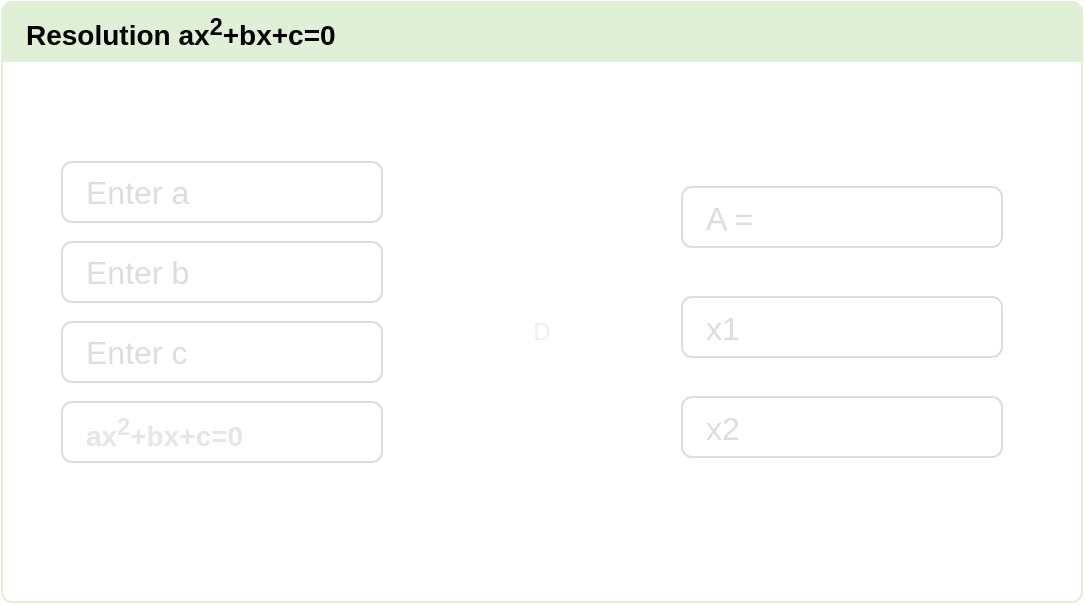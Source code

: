 <mxfile version="12.2.4" pages="1"><diagram id="7DXFEntHyKp0iFzxvr9f" name="Page-1"><mxGraphModel dx="976" dy="521" grid="1" gridSize="10" guides="1" tooltips="1" connect="1" arrows="1" fold="1" page="1" pageScale="1" pageWidth="850" pageHeight="1100" math="0" shadow="0"><root><mxCell id="0"/><mxCell id="1" parent="0"/><mxCell id="4" value="D" style="html=1;shadow=0;dashed=0;shape=mxgraph.bootstrap.rrect;align=center;rSize=5;strokeColor=#E0F0D6;fontColor=#f0f0f0;spacingTop=30;whiteSpace=wrap;" parent="1" vertex="1"><mxGeometry x="140" y="90" width="540" height="300" as="geometry"/></mxCell><mxCell id="5" value="&lt;font color=&quot;#000000&quot;&gt;Resolution&amp;nbsp;&lt;span class=&quot;katex&quot;&gt;&lt;span class=&quot;katex-html&quot;&gt;&lt;span class=&quot;base&quot;&gt;&lt;span class=&quot;mord mathnormal&quot;&gt;a&lt;/span&gt;&lt;span class=&quot;mord&quot;&gt;&lt;span class=&quot;mord mathnormal&quot;&gt;x&lt;/span&gt;&lt;span class=&quot;msupsub&quot;&gt;&lt;span class=&quot;vlist-t&quot;&gt;&lt;span class=&quot;vlist-r&quot;&gt;&lt;span class=&quot;vlist&quot;&gt;&lt;sup&gt;&lt;span class=&quot;pstrut&quot;&gt;&lt;/span&gt;&lt;span class=&quot;sizing reset-size6 size3 mtight&quot;&gt;&lt;span class=&quot;mord mtight&quot;&gt;2&lt;/span&gt;&lt;/span&gt;&lt;/sup&gt;&lt;/span&gt;&lt;/span&gt;&lt;/span&gt;&lt;/span&gt;&lt;/span&gt;&lt;span class=&quot;mspace&quot;&gt;&lt;/span&gt;&lt;span class=&quot;mbin&quot;&gt;+&lt;/span&gt;&lt;span class=&quot;mspace&quot;&gt;&lt;/span&gt;&lt;/span&gt;&lt;span class=&quot;base&quot;&gt;&lt;span class=&quot;strut&quot;&gt;&lt;/span&gt;&lt;span class=&quot;mord mathnormal&quot;&gt;b&lt;/span&gt;&lt;span class=&quot;mord mathnormal&quot;&gt;x&lt;/span&gt;&lt;span class=&quot;mspace&quot;&gt;&lt;/span&gt;&lt;span class=&quot;mbin&quot;&gt;+&lt;/span&gt;&lt;span class=&quot;mspace&quot;&gt;&lt;/span&gt;&lt;/span&gt;&lt;span class=&quot;base&quot;&gt;&lt;span class=&quot;strut&quot;&gt;&lt;/span&gt;&lt;span class=&quot;mord mathnormal&quot;&gt;c&lt;/span&gt;&lt;span class=&quot;mspace&quot;&gt;&lt;/span&gt;&lt;span class=&quot;mrel&quot;&gt;=&lt;/span&gt;&lt;span class=&quot;mspace&quot;&gt;&lt;/span&gt;&lt;/span&gt;&lt;span class=&quot;base&quot;&gt;&lt;span class=&quot;strut&quot;&gt;&lt;/span&gt;&lt;span class=&quot;mord&quot;&gt;0&lt;/span&gt;&lt;/span&gt;&lt;/span&gt;&lt;/span&gt;&lt;/font&gt;" style="html=1;shadow=0;dashed=0;shape=mxgraph.bootstrap.topButton;rSize=5;strokeColor=none;fillColor=#E0F0D6;fontColor=#59B958;fontSize=14;fontStyle=1;align=left;spacingLeft=10;whiteSpace=wrap;resizeWidth=1;" parent="4" vertex="1"><mxGeometry width="540" height="30" relative="1" as="geometry"/></mxCell><mxCell id="8" value="Enter a" style="html=1;shadow=0;dashed=0;shape=mxgraph.bootstrap.rrect;rSize=5;strokeColor=#dddddd;align=left;spacingLeft=10;fontSize=16;fontColor=#dddddd;whiteSpace=wrap;" parent="4" vertex="1"><mxGeometry x="30" y="80" width="160" height="30" as="geometry"/></mxCell><mxCell id="15" value="Enter b" style="html=1;shadow=0;dashed=0;shape=mxgraph.bootstrap.rrect;rSize=5;strokeColor=#dddddd;align=left;spacingLeft=10;fontSize=16;fontColor=#dddddd;whiteSpace=wrap;" parent="4" vertex="1"><mxGeometry x="30" y="120" width="160" height="30" as="geometry"/></mxCell><mxCell id="16" value="Enter c" style="html=1;shadow=0;dashed=0;shape=mxgraph.bootstrap.rrect;rSize=5;strokeColor=#dddddd;align=left;spacingLeft=10;fontSize=16;fontColor=#dddddd;whiteSpace=wrap;" parent="4" vertex="1"><mxGeometry x="30" y="160" width="160" height="30" as="geometry"/></mxCell><mxCell id="17" value="&lt;font color=&quot;#e6e6e6&quot;&gt;&lt;span class=&quot;base&quot; style=&quot;font-size: 14px ; font-weight: 700&quot;&gt;&lt;span class=&quot;mord mathnormal&quot;&gt;a&lt;/span&gt;&lt;span class=&quot;mord&quot;&gt;&lt;span class=&quot;mord mathnormal&quot;&gt;x&lt;/span&gt;&lt;span class=&quot;msupsub&quot;&gt;&lt;span class=&quot;vlist-t&quot;&gt;&lt;span class=&quot;vlist-r&quot;&gt;&lt;span class=&quot;vlist&quot;&gt;&lt;sup&gt;&lt;span class=&quot;pstrut&quot;&gt;&lt;/span&gt;&lt;span class=&quot;sizing reset-size6 size3 mtight&quot;&gt;&lt;span class=&quot;mord mtight&quot;&gt;2&lt;/span&gt;&lt;/span&gt;&lt;/sup&gt;&lt;/span&gt;&lt;/span&gt;&lt;/span&gt;&lt;/span&gt;&lt;/span&gt;&lt;span class=&quot;mspace&quot;&gt;&lt;/span&gt;&lt;span class=&quot;mbin&quot;&gt;+&lt;/span&gt;&lt;span class=&quot;mspace&quot;&gt;&lt;/span&gt;&lt;/span&gt;&lt;span class=&quot;base&quot; style=&quot;font-size: 14px ; font-weight: 700&quot;&gt;&lt;span class=&quot;strut&quot;&gt;&lt;/span&gt;&lt;span class=&quot;mord mathnormal&quot;&gt;b&lt;/span&gt;&lt;span class=&quot;mord mathnormal&quot;&gt;x&lt;/span&gt;&lt;span class=&quot;mspace&quot;&gt;&lt;/span&gt;&lt;span class=&quot;mbin&quot;&gt;+&lt;/span&gt;&lt;span class=&quot;mspace&quot;&gt;&lt;/span&gt;&lt;/span&gt;&lt;span class=&quot;base&quot; style=&quot;font-size: 14px ; font-weight: 700&quot;&gt;&lt;span class=&quot;strut&quot;&gt;&lt;/span&gt;&lt;span class=&quot;mord mathnormal&quot;&gt;c&lt;/span&gt;&lt;span class=&quot;mspace&quot;&gt;&lt;/span&gt;&lt;span class=&quot;mrel&quot;&gt;=&lt;/span&gt;&lt;span class=&quot;mspace&quot;&gt;&lt;/span&gt;&lt;/span&gt;&lt;span class=&quot;base&quot; style=&quot;font-size: 14px ; font-weight: 700&quot;&gt;&lt;span class=&quot;strut&quot;&gt;&lt;/span&gt;&lt;span class=&quot;mord&quot;&gt;0&lt;/span&gt;&lt;/span&gt;&lt;/font&gt;" style="html=1;shadow=0;dashed=0;shape=mxgraph.bootstrap.rrect;rSize=5;strokeColor=#dddddd;align=left;spacingLeft=10;fontSize=16;fontColor=#dddddd;whiteSpace=wrap;" parent="4" vertex="1"><mxGeometry x="30" y="200" width="160" height="30" as="geometry"/></mxCell><mxCell id="18" value="A =&amp;nbsp;" style="html=1;shadow=0;dashed=0;shape=mxgraph.bootstrap.rrect;rSize=5;strokeColor=#dddddd;align=left;spacingLeft=10;fontSize=16;fontColor=#dddddd;whiteSpace=wrap;" parent="4" vertex="1"><mxGeometry x="340" y="92.5" width="160" height="30" as="geometry"/></mxCell><mxCell id="19" value="x1" style="html=1;shadow=0;dashed=0;shape=mxgraph.bootstrap.rrect;rSize=5;strokeColor=#dddddd;align=left;spacingLeft=10;fontSize=16;fontColor=#dddddd;whiteSpace=wrap;" parent="4" vertex="1"><mxGeometry x="340" y="147.5" width="160" height="30" as="geometry"/></mxCell><mxCell id="20" value="x2" style="html=1;shadow=0;dashed=0;shape=mxgraph.bootstrap.rrect;rSize=5;strokeColor=#dddddd;align=left;spacingLeft=10;fontSize=16;fontColor=#dddddd;whiteSpace=wrap;" parent="4" vertex="1"><mxGeometry x="340" y="197.5" width="160" height="30" as="geometry"/></mxCell></root></mxGraphModel></diagram></mxfile>